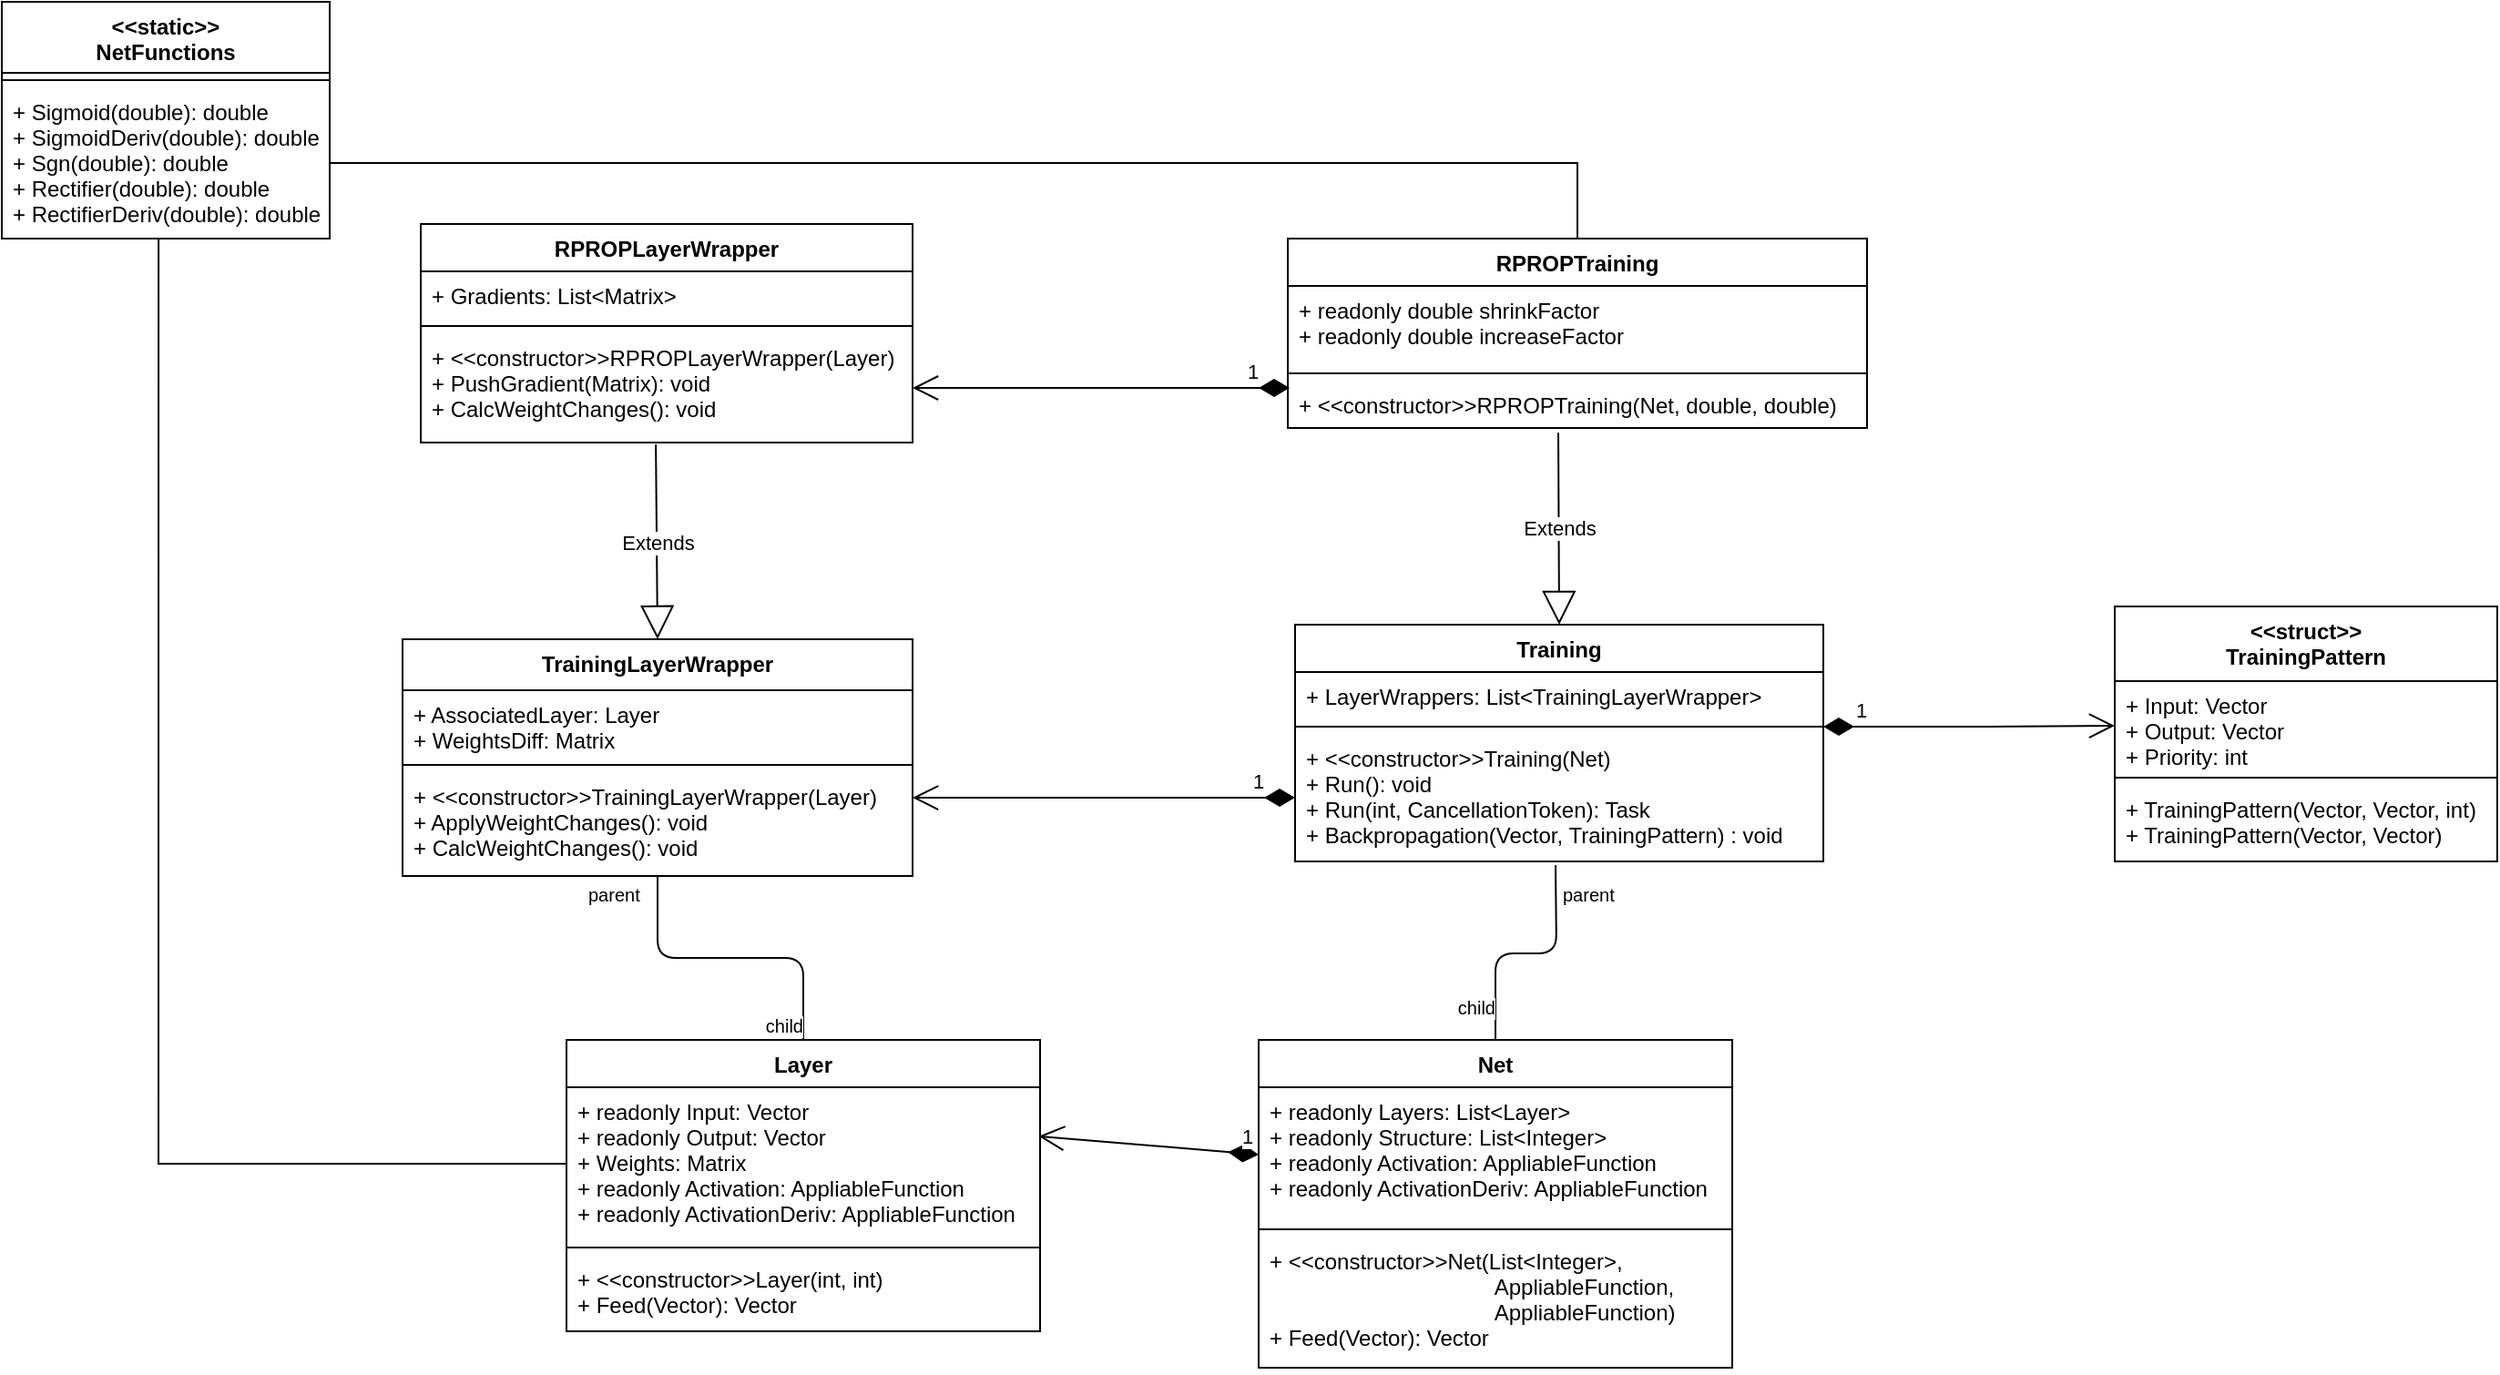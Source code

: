 <mxfile version="12.3.2" type="device" pages="1"><diagram id="gaZYu4Hf3uu8DKzVPbuM" name="Page-1"><mxGraphModel dx="1904" dy="669" grid="1" gridSize="10" guides="1" tooltips="1" connect="1" arrows="1" fold="1" page="1" pageScale="1" pageWidth="827" pageHeight="1169" math="0" shadow="0"><root><mxCell id="0"/><mxCell id="1" parent="0"/><mxCell id="vXq7QeVqDX72mNbX5AfL-1" value="Layer" style="swimlane;fontStyle=1;align=center;verticalAlign=top;childLayout=stackLayout;horizontal=1;startSize=26;horizontalStack=0;resizeParent=1;resizeParentMax=0;resizeLast=0;collapsible=1;marginBottom=0;" parent="1" vertex="1"><mxGeometry x="-50" y="680" width="260" height="160" as="geometry"/></mxCell><mxCell id="vXq7QeVqDX72mNbX5AfL-2" value="+ readonly Input: Vector&#10;+ readonly Output: Vector&#10;+ Weights: Matrix&#10;+ readonly Activation: AppliableFunction&#10;+ readonly ActivationDeriv: AppliableFunction" style="text;strokeColor=none;fillColor=none;align=left;verticalAlign=top;spacingLeft=4;spacingRight=4;overflow=hidden;rotatable=0;points=[[0,0.5],[1,0.5]];portConstraint=eastwest;" parent="vXq7QeVqDX72mNbX5AfL-1" vertex="1"><mxGeometry y="26" width="260" height="84" as="geometry"/></mxCell><mxCell id="vXq7QeVqDX72mNbX5AfL-3" value="" style="line;strokeWidth=1;fillColor=none;align=left;verticalAlign=middle;spacingTop=-1;spacingLeft=3;spacingRight=3;rotatable=0;labelPosition=right;points=[];portConstraint=eastwest;" parent="vXq7QeVqDX72mNbX5AfL-1" vertex="1"><mxGeometry y="110" width="260" height="8" as="geometry"/></mxCell><mxCell id="vXq7QeVqDX72mNbX5AfL-4" value="+ &lt;&lt;constructor&gt;&gt;Layer(int, int)&#10;+ Feed(Vector): Vector" style="text;strokeColor=none;fillColor=none;align=left;verticalAlign=top;spacingLeft=4;spacingRight=4;overflow=hidden;rotatable=0;points=[[0,0.5],[1,0.5]];portConstraint=eastwest;" parent="vXq7QeVqDX72mNbX5AfL-1" vertex="1"><mxGeometry y="118" width="260" height="42" as="geometry"/></mxCell><mxCell id="vXq7QeVqDX72mNbX5AfL-5" value="Net" style="swimlane;fontStyle=1;align=center;verticalAlign=top;childLayout=stackLayout;horizontal=1;startSize=26;horizontalStack=0;resizeParent=1;resizeParentMax=0;resizeLast=0;collapsible=1;marginBottom=0;" parent="1" vertex="1"><mxGeometry x="330" y="680" width="260" height="180" as="geometry"/></mxCell><mxCell id="vXq7QeVqDX72mNbX5AfL-6" value="+ readonly Layers: List&lt;Layer&gt;&#10;+ readonly Structure: List&lt;Integer&gt;&#10;+ readonly Activation: AppliableFunction&#10;+ readonly ActivationDeriv: AppliableFunction" style="text;strokeColor=none;fillColor=none;align=left;verticalAlign=top;spacingLeft=4;spacingRight=4;overflow=hidden;rotatable=0;points=[[0,0.5],[1,0.5]];portConstraint=eastwest;" parent="vXq7QeVqDX72mNbX5AfL-5" vertex="1"><mxGeometry y="26" width="260" height="74" as="geometry"/></mxCell><mxCell id="vXq7QeVqDX72mNbX5AfL-7" value="" style="line;strokeWidth=1;fillColor=none;align=left;verticalAlign=middle;spacingTop=-1;spacingLeft=3;spacingRight=3;rotatable=0;labelPosition=right;points=[];portConstraint=eastwest;" parent="vXq7QeVqDX72mNbX5AfL-5" vertex="1"><mxGeometry y="100" width="260" height="8" as="geometry"/></mxCell><mxCell id="vXq7QeVqDX72mNbX5AfL-8" value="+ &lt;&lt;constructor&gt;&gt;Net(List&lt;Integer&gt;,&#10;                                     AppliableFunction,&#10;                                     AppliableFunction)&#10;+ Feed(Vector): Vector" style="text;strokeColor=none;fillColor=none;align=left;verticalAlign=top;spacingLeft=4;spacingRight=4;overflow=hidden;rotatable=0;points=[[0,0.5],[1,0.5]];portConstraint=eastwest;" parent="vXq7QeVqDX72mNbX5AfL-5" vertex="1"><mxGeometry y="108" width="260" height="72" as="geometry"/></mxCell><mxCell id="vXq7QeVqDX72mNbX5AfL-10" value="1" style="endArrow=open;html=1;endSize=12;startArrow=diamondThin;startSize=14;startFill=1;align=left;verticalAlign=bottom;exitX=0;exitY=0.5;exitDx=0;exitDy=0;entryX=0.997;entryY=0.32;entryDx=0;entryDy=0;entryPerimeter=0;" parent="1" source="vXq7QeVqDX72mNbX5AfL-6" target="vXq7QeVqDX72mNbX5AfL-2" edge="1"><mxGeometry x="-0.82" relative="1" as="geometry"><mxPoint x="590" y="450" as="sourcePoint"/><mxPoint x="230" y="740" as="targetPoint"/><mxPoint as="offset"/></mxGeometry></mxCell><mxCell id="vXq7QeVqDX72mNbX5AfL-11" value="Training" style="swimlane;fontStyle=1;align=center;verticalAlign=top;childLayout=stackLayout;horizontal=1;startSize=26;horizontalStack=0;resizeParent=1;resizeParentMax=0;resizeLast=0;collapsible=1;marginBottom=0;" parent="1" vertex="1"><mxGeometry x="350" y="452" width="290" height="130" as="geometry"/></mxCell><mxCell id="vXq7QeVqDX72mNbX5AfL-12" value="+ LayerWrappers: List&lt;TrainingLayerWrapper&gt;" style="text;strokeColor=none;fillColor=none;align=left;verticalAlign=top;spacingLeft=4;spacingRight=4;overflow=hidden;rotatable=0;points=[[0,0.5],[1,0.5]];portConstraint=eastwest;" parent="vXq7QeVqDX72mNbX5AfL-11" vertex="1"><mxGeometry y="26" width="290" height="26" as="geometry"/></mxCell><mxCell id="vXq7QeVqDX72mNbX5AfL-13" value="" style="line;strokeWidth=1;fillColor=none;align=left;verticalAlign=middle;spacingTop=-1;spacingLeft=3;spacingRight=3;rotatable=0;labelPosition=right;points=[];portConstraint=eastwest;" parent="vXq7QeVqDX72mNbX5AfL-11" vertex="1"><mxGeometry y="52" width="290" height="8" as="geometry"/></mxCell><mxCell id="vXq7QeVqDX72mNbX5AfL-14" value="+ &lt;&lt;constructor&gt;&gt;Training(Net)&#10;+ Run(): void&#10;+ Run(int, CancellationToken): Task&#10;+ Backpropagation(Vector, TrainingPattern) : void" style="text;strokeColor=none;fillColor=none;align=left;verticalAlign=top;spacingLeft=4;spacingRight=4;overflow=hidden;rotatable=0;points=[[0,0.5],[1,0.5]];portConstraint=eastwest;fontStyle=0" parent="vXq7QeVqDX72mNbX5AfL-11" vertex="1"><mxGeometry y="60" width="290" height="70" as="geometry"/></mxCell><mxCell id="vXq7QeVqDX72mNbX5AfL-16" value="" style="endArrow=none;html=1;entryX=0.5;entryY=0;entryDx=0;entryDy=0;edgeStyle=orthogonalEdgeStyle;" parent="1" target="vXq7QeVqDX72mNbX5AfL-5" edge="1"><mxGeometry relative="1" as="geometry"><mxPoint x="493" y="584" as="sourcePoint"/><mxPoint x="440" y="290" as="targetPoint"/></mxGeometry></mxCell><mxCell id="vXq7QeVqDX72mNbX5AfL-17" value="parent" style="resizable=0;html=1;align=left;verticalAlign=bottom;labelBackgroundColor=#ffffff;fontSize=10;" parent="vXq7QeVqDX72mNbX5AfL-16" connectable="0" vertex="1"><mxGeometry x="-1" relative="1" as="geometry"><mxPoint x="2" y="24" as="offset"/></mxGeometry></mxCell><mxCell id="vXq7QeVqDX72mNbX5AfL-18" value="child" style="resizable=0;html=1;align=right;verticalAlign=bottom;labelBackgroundColor=#ffffff;fontSize=10;" parent="vXq7QeVqDX72mNbX5AfL-16" connectable="0" vertex="1"><mxGeometry x="1" relative="1" as="geometry"><mxPoint y="-9" as="offset"/></mxGeometry></mxCell><mxCell id="vXq7QeVqDX72mNbX5AfL-25" value="&lt;&lt;struct&gt;&gt;&#10;TrainingPattern" style="swimlane;fontStyle=1;align=center;verticalAlign=top;childLayout=stackLayout;horizontal=1;startSize=41;horizontalStack=0;resizeParent=1;resizeParentMax=0;resizeLast=0;collapsible=1;marginBottom=0;" parent="1" vertex="1"><mxGeometry x="800" y="442" width="210" height="140" as="geometry"/></mxCell><mxCell id="vXq7QeVqDX72mNbX5AfL-26" value="+ Input: Vector&#10;+ Output: Vector&#10;+ Priority: int" style="text;strokeColor=none;fillColor=none;align=left;verticalAlign=top;spacingLeft=4;spacingRight=4;overflow=hidden;rotatable=0;points=[[0,0.5],[1,0.5]];portConstraint=eastwest;" parent="vXq7QeVqDX72mNbX5AfL-25" vertex="1"><mxGeometry y="41" width="210" height="49" as="geometry"/></mxCell><mxCell id="vXq7QeVqDX72mNbX5AfL-27" value="" style="line;strokeWidth=1;fillColor=none;align=left;verticalAlign=middle;spacingTop=-1;spacingLeft=3;spacingRight=3;rotatable=0;labelPosition=right;points=[];portConstraint=eastwest;" parent="vXq7QeVqDX72mNbX5AfL-25" vertex="1"><mxGeometry y="90" width="210" height="8" as="geometry"/></mxCell><mxCell id="vXq7QeVqDX72mNbX5AfL-28" value="+ TrainingPattern(Vector, Vector, int)&#10;+ TrainingPattern(Vector, Vector)" style="text;strokeColor=none;fillColor=none;align=left;verticalAlign=top;spacingLeft=4;spacingRight=4;overflow=hidden;rotatable=0;points=[[0,0.5],[1,0.5]];portConstraint=eastwest;" parent="vXq7QeVqDX72mNbX5AfL-25" vertex="1"><mxGeometry y="98" width="210" height="42" as="geometry"/></mxCell><mxCell id="vXq7QeVqDX72mNbX5AfL-29" value="1" style="endArrow=open;html=1;endSize=12;startArrow=diamondThin;startSize=14;startFill=1;edgeStyle=orthogonalEdgeStyle;align=left;verticalAlign=bottom;exitX=1;exitY=1.154;exitDx=0;exitDy=0;entryX=0;entryY=0.5;entryDx=0;entryDy=0;exitPerimeter=0;" parent="1" source="vXq7QeVqDX72mNbX5AfL-12" target="vXq7QeVqDX72mNbX5AfL-26" edge="1"><mxGeometry x="-0.8" relative="1" as="geometry"><mxPoint x="300" y="280" as="sourcePoint"/><mxPoint x="460" y="280" as="targetPoint"/><mxPoint as="offset"/></mxGeometry></mxCell><mxCell id="vXq7QeVqDX72mNbX5AfL-30" value="&lt;&lt;static&gt;&gt;&#10;NetFunctions" style="swimlane;fontStyle=1;align=center;verticalAlign=top;childLayout=stackLayout;horizontal=1;startSize=39;horizontalStack=0;resizeParent=1;resizeParentMax=0;resizeLast=0;collapsible=1;marginBottom=0;" parent="1" vertex="1"><mxGeometry x="-360" y="110" width="180" height="130" as="geometry"/></mxCell><mxCell id="vXq7QeVqDX72mNbX5AfL-32" value="" style="line;strokeWidth=1;fillColor=none;align=left;verticalAlign=middle;spacingTop=-1;spacingLeft=3;spacingRight=3;rotatable=0;labelPosition=right;points=[];portConstraint=eastwest;" parent="vXq7QeVqDX72mNbX5AfL-30" vertex="1"><mxGeometry y="39" width="180" height="8" as="geometry"/></mxCell><mxCell id="vXq7QeVqDX72mNbX5AfL-33" value="+ Sigmoid(double): double&#10;+ SigmoidDeriv(double): double&#10;+ Sgn(double): double&#10;+ Rectifier(double): double&#10;+ RectifierDeriv(double): double" style="text;strokeColor=none;fillColor=none;align=left;verticalAlign=top;spacingLeft=4;spacingRight=4;overflow=hidden;rotatable=0;points=[[0,0.5],[1,0.5]];portConstraint=eastwest;" parent="vXq7QeVqDX72mNbX5AfL-30" vertex="1"><mxGeometry y="47" width="180" height="83" as="geometry"/></mxCell><mxCell id="vXq7QeVqDX72mNbX5AfL-34" style="edgeStyle=orthogonalEdgeStyle;rounded=0;orthogonalLoop=1;jettySize=auto;html=1;exitX=0.478;exitY=1;exitDx=0;exitDy=0;endArrow=none;endFill=0;exitPerimeter=0;" parent="1" source="vXq7QeVqDX72mNbX5AfL-33" target="vXq7QeVqDX72mNbX5AfL-2" edge="1"><mxGeometry relative="1" as="geometry"/></mxCell><mxCell id="vXq7QeVqDX72mNbX5AfL-35" style="rounded=0;orthogonalLoop=1;jettySize=auto;html=1;exitX=1;exitY=0.5;exitDx=0;exitDy=0;entryX=0.5;entryY=0;entryDx=0;entryDy=0;endArrow=none;endFill=0;edgeStyle=orthogonalEdgeStyle;elbow=vertical;" parent="1" source="vXq7QeVqDX72mNbX5AfL-33" target="rq-l0ZMGLIVpPo50TnEJ-20" edge="1"><mxGeometry relative="1" as="geometry"/></mxCell><mxCell id="ixTRFBnNoeSqY_DVNt80-9" value="TrainingLayerWrapper" style="swimlane;fontStyle=1;align=center;verticalAlign=top;childLayout=stackLayout;horizontal=1;startSize=28;horizontalStack=0;resizeParent=1;resizeParentMax=0;resizeLast=0;collapsible=1;marginBottom=0;" parent="1" vertex="1"><mxGeometry x="-140" y="460" width="280" height="130" as="geometry"/></mxCell><mxCell id="ixTRFBnNoeSqY_DVNt80-10" value="+ AssociatedLayer: Layer&#10;+ WeightsDiff: Matrix" style="text;strokeColor=none;fillColor=none;align=left;verticalAlign=top;spacingLeft=4;spacingRight=4;overflow=hidden;rotatable=0;points=[[0,0.5],[1,0.5]];portConstraint=eastwest;" parent="ixTRFBnNoeSqY_DVNt80-9" vertex="1"><mxGeometry y="28" width="280" height="37" as="geometry"/></mxCell><mxCell id="ixTRFBnNoeSqY_DVNt80-11" value="" style="line;strokeWidth=1;fillColor=none;align=left;verticalAlign=middle;spacingTop=-1;spacingLeft=3;spacingRight=3;rotatable=0;labelPosition=right;points=[];portConstraint=eastwest;" parent="ixTRFBnNoeSqY_DVNt80-9" vertex="1"><mxGeometry y="65" width="280" height="8" as="geometry"/></mxCell><mxCell id="ixTRFBnNoeSqY_DVNt80-12" value="+ &lt;&lt;constructor&gt;&gt;TrainingLayerWrapper(Layer)&#10;+ ApplyWeightChanges(): void&#10;+ CalcWeightChanges(): void" style="text;strokeColor=none;fillColor=none;align=left;verticalAlign=top;spacingLeft=4;spacingRight=4;overflow=hidden;rotatable=0;points=[[0,0.5],[1,0.5]];portConstraint=eastwest;" parent="ixTRFBnNoeSqY_DVNt80-9" vertex="1"><mxGeometry y="73" width="280" height="57" as="geometry"/></mxCell><mxCell id="ixTRFBnNoeSqY_DVNt80-13" value="1" style="endArrow=open;html=1;endSize=12;startArrow=diamondThin;startSize=14;startFill=1;align=left;verticalAlign=bottom;exitX=0;exitY=0.5;exitDx=0;exitDy=0;entryX=1;entryY=0.246;entryDx=0;entryDy=0;entryPerimeter=0;" parent="1" source="vXq7QeVqDX72mNbX5AfL-14" target="ixTRFBnNoeSqY_DVNt80-12" edge="1"><mxGeometry x="-0.755" relative="1" as="geometry"><mxPoint x="410" y="340" as="sourcePoint"/><mxPoint x="290" y="390" as="targetPoint"/><mxPoint as="offset"/></mxGeometry></mxCell><mxCell id="rq-l0ZMGLIVpPo50TnEJ-1" value="" style="endArrow=none;html=1;entryX=0.5;entryY=0;entryDx=0;entryDy=0;exitX=0.5;exitY=1;exitDx=0;exitDy=0;exitPerimeter=0;edgeStyle=orthogonalEdgeStyle;" parent="1" source="ixTRFBnNoeSqY_DVNt80-12" target="vXq7QeVqDX72mNbX5AfL-1" edge="1"><mxGeometry relative="1" as="geometry"><mxPoint x="170" y="563" as="sourcePoint"/><mxPoint x="220" y="650" as="targetPoint"/></mxGeometry></mxCell><mxCell id="rq-l0ZMGLIVpPo50TnEJ-2" value="parent" style="resizable=0;html=1;align=left;verticalAlign=bottom;labelBackgroundColor=#ffffff;fontSize=10;" parent="rq-l0ZMGLIVpPo50TnEJ-1" connectable="0" vertex="1"><mxGeometry x="-1" relative="1" as="geometry"><mxPoint x="-40" y="18" as="offset"/></mxGeometry></mxCell><mxCell id="rq-l0ZMGLIVpPo50TnEJ-3" value="child" style="resizable=0;html=1;align=right;verticalAlign=bottom;labelBackgroundColor=#ffffff;fontSize=10;" parent="rq-l0ZMGLIVpPo50TnEJ-1" connectable="0" vertex="1"><mxGeometry x="1" relative="1" as="geometry"/></mxCell><mxCell id="rq-l0ZMGLIVpPo50TnEJ-4" value="RPROPLayerWrapper" style="swimlane;fontStyle=1;align=center;verticalAlign=top;childLayout=stackLayout;horizontal=1;startSize=26;horizontalStack=0;resizeParent=1;resizeParentMax=0;resizeLast=0;collapsible=1;marginBottom=0;" parent="1" vertex="1"><mxGeometry x="-130" y="232" width="270" height="120" as="geometry"/></mxCell><mxCell id="rq-l0ZMGLIVpPo50TnEJ-5" value="+ Gradients: List&lt;Matrix&gt;" style="text;strokeColor=none;fillColor=none;align=left;verticalAlign=top;spacingLeft=4;spacingRight=4;overflow=hidden;rotatable=0;points=[[0,0.5],[1,0.5]];portConstraint=eastwest;" parent="rq-l0ZMGLIVpPo50TnEJ-4" vertex="1"><mxGeometry y="26" width="270" height="26" as="geometry"/></mxCell><mxCell id="rq-l0ZMGLIVpPo50TnEJ-6" value="" style="line;strokeWidth=1;fillColor=none;align=left;verticalAlign=middle;spacingTop=-1;spacingLeft=3;spacingRight=3;rotatable=0;labelPosition=right;points=[];portConstraint=eastwest;" parent="rq-l0ZMGLIVpPo50TnEJ-4" vertex="1"><mxGeometry y="52" width="270" height="8" as="geometry"/></mxCell><mxCell id="rq-l0ZMGLIVpPo50TnEJ-7" value="+ &lt;&lt;constructor&gt;&gt;RPROPLayerWrapper(Layer)&#10;+ PushGradient(Matrix): void&#10;+ CalcWeightChanges(): void" style="text;strokeColor=none;fillColor=none;align=left;verticalAlign=top;spacingLeft=4;spacingRight=4;overflow=hidden;rotatable=0;points=[[0,0.5],[1,0.5]];portConstraint=eastwest;" parent="rq-l0ZMGLIVpPo50TnEJ-4" vertex="1"><mxGeometry y="60" width="270" height="60" as="geometry"/></mxCell><mxCell id="rq-l0ZMGLIVpPo50TnEJ-8" value="Extends" style="endArrow=block;endSize=16;endFill=0;html=1;exitX=0.478;exitY=1.017;exitDx=0;exitDy=0;exitPerimeter=0;entryX=0.5;entryY=0;entryDx=0;entryDy=0;" parent="1" source="rq-l0ZMGLIVpPo50TnEJ-7" target="ixTRFBnNoeSqY_DVNt80-9" edge="1"><mxGeometry width="160" relative="1" as="geometry"><mxPoint x="80" y="440" as="sourcePoint"/><mxPoint x="240" y="440" as="targetPoint"/></mxGeometry></mxCell><mxCell id="rq-l0ZMGLIVpPo50TnEJ-20" value="RPROPTraining&#10;" style="swimlane;fontStyle=1;align=center;verticalAlign=top;childLayout=stackLayout;horizontal=1;startSize=26;horizontalStack=0;resizeParent=1;resizeParentMax=0;resizeLast=0;collapsible=1;marginBottom=0;" parent="1" vertex="1"><mxGeometry x="346" y="240" width="318" height="104" as="geometry"/></mxCell><mxCell id="rq-l0ZMGLIVpPo50TnEJ-21" value="+ readonly double shrinkFactor&#10;+ readonly double increaseFactor" style="text;strokeColor=none;fillColor=none;align=left;verticalAlign=top;spacingLeft=4;spacingRight=4;overflow=hidden;rotatable=0;points=[[0,0.5],[1,0.5]];portConstraint=eastwest;" parent="rq-l0ZMGLIVpPo50TnEJ-20" vertex="1"><mxGeometry y="26" width="318" height="44" as="geometry"/></mxCell><mxCell id="rq-l0ZMGLIVpPo50TnEJ-22" value="" style="line;strokeWidth=1;fillColor=none;align=left;verticalAlign=middle;spacingTop=-1;spacingLeft=3;spacingRight=3;rotatable=0;labelPosition=right;points=[];portConstraint=eastwest;" parent="rq-l0ZMGLIVpPo50TnEJ-20" vertex="1"><mxGeometry y="70" width="318" height="8" as="geometry"/></mxCell><mxCell id="rq-l0ZMGLIVpPo50TnEJ-23" value="+ &lt;&lt;constructor&gt;&gt;RPROPTraining(Net, double, double)" style="text;strokeColor=none;fillColor=none;align=left;verticalAlign=top;spacingLeft=4;spacingRight=4;overflow=hidden;rotatable=0;points=[[0,0.5],[1,0.5]];portConstraint=eastwest;" parent="rq-l0ZMGLIVpPo50TnEJ-20" vertex="1"><mxGeometry y="78" width="318" height="26" as="geometry"/></mxCell><mxCell id="rq-l0ZMGLIVpPo50TnEJ-25" value="Extends" style="endArrow=block;endSize=16;endFill=0;html=1;exitX=0.467;exitY=1.103;exitDx=0;exitDy=0;exitPerimeter=0;entryX=0.5;entryY=0;entryDx=0;entryDy=0;" parent="1" source="rq-l0ZMGLIVpPo50TnEJ-23" target="vXq7QeVqDX72mNbX5AfL-11" edge="1"><mxGeometry width="160" relative="1" as="geometry"><mxPoint x="500" y="410" as="sourcePoint"/><mxPoint x="660" y="410" as="targetPoint"/></mxGeometry></mxCell><mxCell id="lGBK88vfUgD1tspB-Eyf-3" value="1" style="endArrow=open;html=1;endSize=12;startArrow=diamondThin;startSize=14;startFill=1;align=left;verticalAlign=bottom;entryX=1;entryY=0.5;entryDx=0;entryDy=0;" parent="1" target="rq-l0ZMGLIVpPo50TnEJ-7" edge="1"><mxGeometry x="-0.755" relative="1" as="geometry"><mxPoint x="347" y="322" as="sourcePoint"/><mxPoint x="140" y="343.522" as="targetPoint"/><mxPoint as="offset"/></mxGeometry></mxCell></root></mxGraphModel></diagram></mxfile>